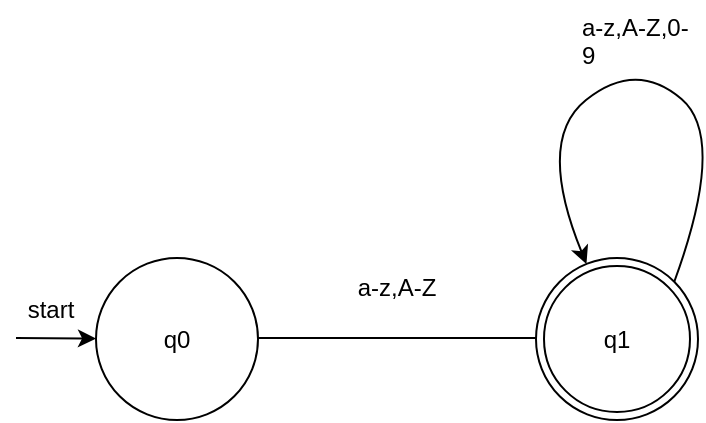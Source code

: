 <mxfile version="24.8.6">
  <diagram name="Page-1" id="2fNfKSb1KPGcxiVhra7v">
    <mxGraphModel dx="989" dy="527" grid="1" gridSize="10" guides="1" tooltips="1" connect="1" arrows="1" fold="1" page="1" pageScale="1" pageWidth="850" pageHeight="1100" math="0" shadow="0">
      <root>
        <mxCell id="0" />
        <mxCell id="1" parent="0" />
        <mxCell id="tdsLVwdnxEBtSQGXes7N-1" value="" style="endArrow=classic;html=1;rounded=0;" parent="1" target="tdsLVwdnxEBtSQGXes7N-2" edge="1">
          <mxGeometry width="50" height="50" relative="1" as="geometry">
            <mxPoint x="20" y="349" as="sourcePoint" />
            <mxPoint x="100" y="349" as="targetPoint" />
          </mxGeometry>
        </mxCell>
        <mxCell id="tdsLVwdnxEBtSQGXes7N-23" value="" style="edgeStyle=orthogonalEdgeStyle;rounded=0;orthogonalLoop=1;jettySize=auto;html=1;" parent="1" source="tdsLVwdnxEBtSQGXes7N-2" edge="1">
          <mxGeometry relative="1" as="geometry">
            <mxPoint x="290" y="349" as="targetPoint" />
          </mxGeometry>
        </mxCell>
        <mxCell id="tdsLVwdnxEBtSQGXes7N-2" value="q0" style="ellipse;whiteSpace=wrap;html=1;aspect=fixed;" parent="1" vertex="1">
          <mxGeometry x="60" y="309" width="81" height="81" as="geometry" />
        </mxCell>
        <mxCell id="tdsLVwdnxEBtSQGXes7N-3" value="start" style="text;html=1;align=center;verticalAlign=middle;resizable=0;points=[];autosize=1;strokeColor=none;fillColor=none;" parent="1" vertex="1">
          <mxGeometry x="12" y="320" width="50" height="30" as="geometry" />
        </mxCell>
        <mxCell id="tdsLVwdnxEBtSQGXes7N-24" value="a-z,A-Z" style="text;html=1;align=center;verticalAlign=middle;resizable=0;points=[];autosize=1;strokeColor=none;fillColor=none;" parent="1" vertex="1">
          <mxGeometry x="180" y="309" width="60" height="30" as="geometry" />
        </mxCell>
        <mxCell id="tdsLVwdnxEBtSQGXes7N-25" value="q1" style="ellipse;shape=doubleEllipse;whiteSpace=wrap;html=1;aspect=fixed;" parent="1" vertex="1">
          <mxGeometry x="280" y="309" width="81" height="81" as="geometry" />
        </mxCell>
        <mxCell id="tdsLVwdnxEBtSQGXes7N-26" value="" style="endArrow=classic;html=1;rounded=0;exitX=1;exitY=0;exitDx=0;exitDy=0;flowAnimation=0;curved=1;" parent="1" source="tdsLVwdnxEBtSQGXes7N-25" target="tdsLVwdnxEBtSQGXes7N-25" edge="1">
          <mxGeometry width="50" height="50" relative="1" as="geometry">
            <mxPoint x="365.5" y="309" as="sourcePoint" />
            <mxPoint x="270" y="310" as="targetPoint" />
            <Array as="points">
              <mxPoint x="375.5" y="249" />
              <mxPoint x="330" y="210" />
              <mxPoint x="280" y="250" />
            </Array>
          </mxGeometry>
        </mxCell>
        <mxCell id="tdsLVwdnxEBtSQGXes7N-27" value="&lt;span style=&quot;text-align: center; text-wrap-mode: nowrap;&quot;&gt;a-z,A-Z,0-9&lt;/span&gt;" style="text;whiteSpace=wrap;html=1;" parent="1" vertex="1">
          <mxGeometry x="301" y="180" width="60" height="40" as="geometry" />
        </mxCell>
      </root>
    </mxGraphModel>
  </diagram>
</mxfile>
